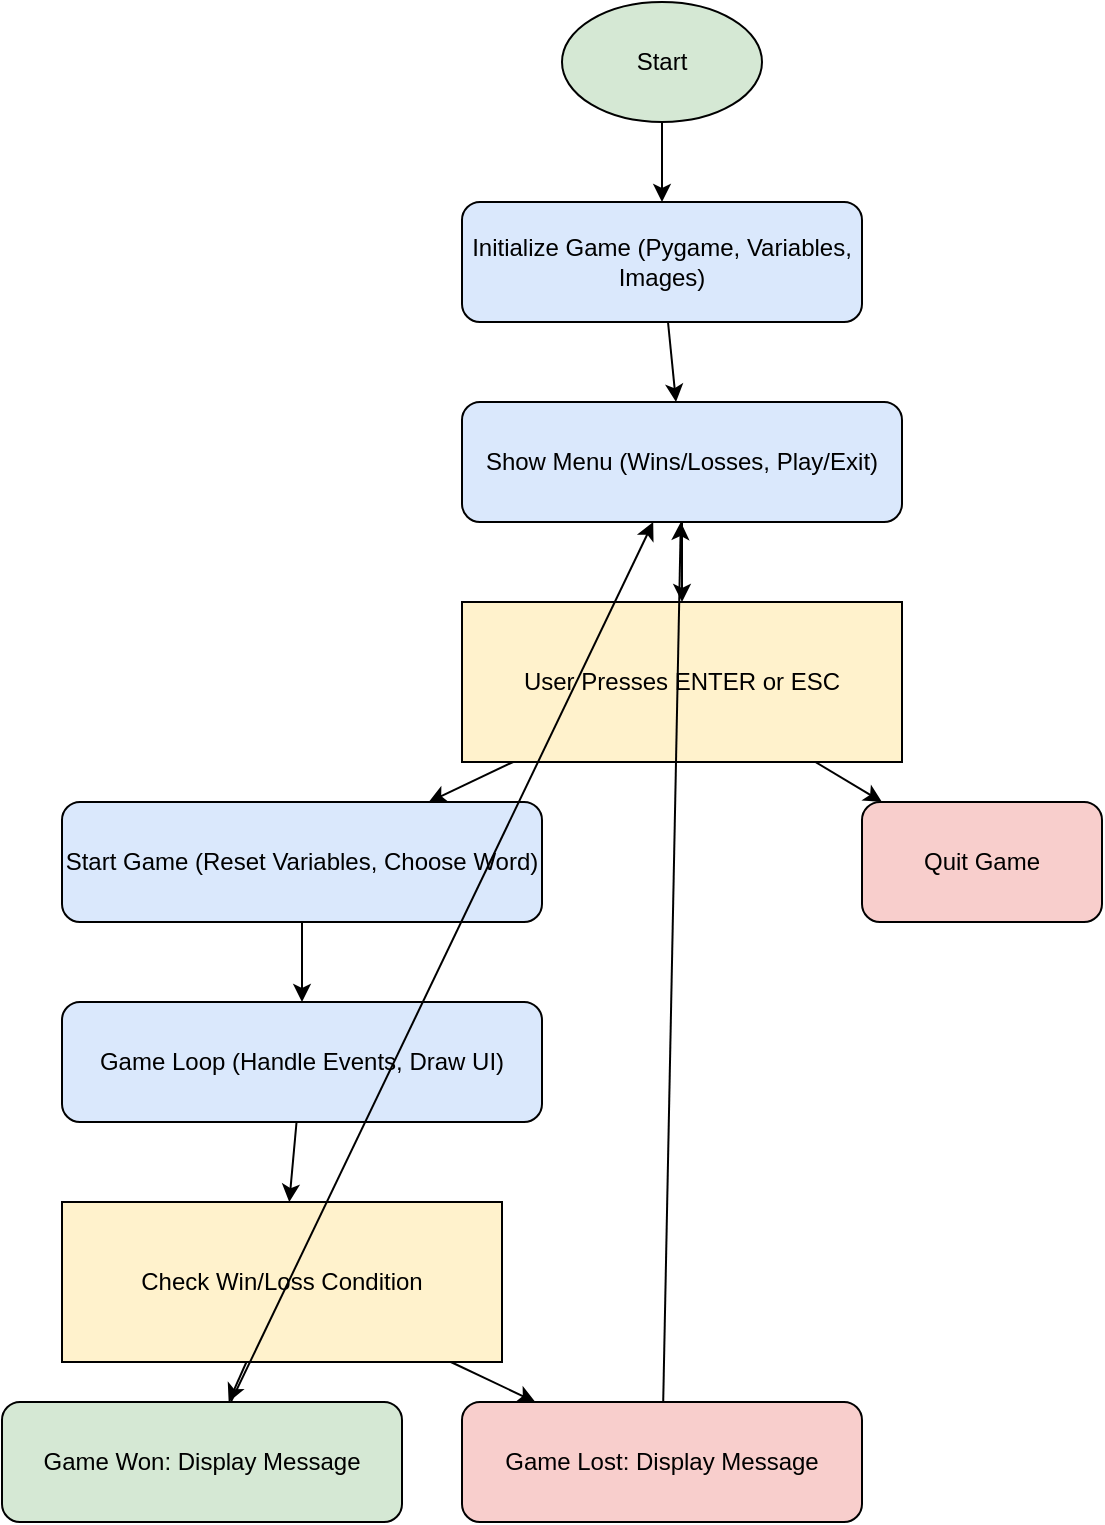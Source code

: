 <mxfile version="26.1.3">
  <diagram name="Page-1" id="2drveqVaCYFsPZIbBnoe">
    <mxGraphModel dx="1008" dy="592" grid="1" gridSize="10" guides="1" tooltips="1" connect="1" arrows="1" fold="1" page="1" pageScale="1" pageWidth="827" pageHeight="1169" math="0" shadow="0">
      <root>
        <mxCell id="0" />
        <mxCell id="1" parent="0" />
        <mxCell id="XMw2iKxmzKlChdTO9MXU-1" value="Start" style="ellipse;whiteSpace=wrap;fillColor=#D5E8D4" vertex="1" parent="1">
          <mxGeometry x="300" y="50" width="100" height="60" as="geometry" />
        </mxCell>
        <mxCell id="XMw2iKxmzKlChdTO9MXU-2" value="Initialize Game (Pygame, Variables, Images)" style="rounded=1;whiteSpace=wrap;fillColor=#DAE8FC" vertex="1" parent="1">
          <mxGeometry x="250" y="150" width="200" height="60" as="geometry" />
        </mxCell>
        <mxCell id="XMw2iKxmzKlChdTO9MXU-3" edge="1" parent="1" source="XMw2iKxmzKlChdTO9MXU-1" target="XMw2iKxmzKlChdTO9MXU-2">
          <mxGeometry relative="1" as="geometry" />
        </mxCell>
        <mxCell id="XMw2iKxmzKlChdTO9MXU-4" value="Show Menu (Wins/Losses, Play/Exit)" style="rounded=1;whiteSpace=wrap;fillColor=#DAE8FC" vertex="1" parent="1">
          <mxGeometry x="250" y="250" width="220" height="60" as="geometry" />
        </mxCell>
        <mxCell id="XMw2iKxmzKlChdTO9MXU-5" edge="1" parent="1" source="XMw2iKxmzKlChdTO9MXU-2" target="XMw2iKxmzKlChdTO9MXU-4">
          <mxGeometry relative="1" as="geometry" />
        </mxCell>
        <mxCell id="XMw2iKxmzKlChdTO9MXU-6" value="User Presses ENTER or ESC" style="diamond;whiteSpace=wrap;fillColor=#FFF2CC" vertex="1" parent="1">
          <mxGeometry x="250" y="350" width="220" height="80" as="geometry" />
        </mxCell>
        <mxCell id="XMw2iKxmzKlChdTO9MXU-7" edge="1" parent="1" source="XMw2iKxmzKlChdTO9MXU-4" target="XMw2iKxmzKlChdTO9MXU-6">
          <mxGeometry relative="1" as="geometry" />
        </mxCell>
        <mxCell id="XMw2iKxmzKlChdTO9MXU-8" value="Start Game (Reset Variables, Choose Word)" style="rounded=1;whiteSpace=wrap;fillColor=#DAE8FC" vertex="1" parent="1">
          <mxGeometry x="50" y="450" width="240" height="60" as="geometry" />
        </mxCell>
        <mxCell id="XMw2iKxmzKlChdTO9MXU-9" edge="1" parent="1" source="XMw2iKxmzKlChdTO9MXU-6" target="XMw2iKxmzKlChdTO9MXU-8">
          <mxGeometry relative="1" as="geometry" />
        </mxCell>
        <mxCell id="XMw2iKxmzKlChdTO9MXU-10" value="Quit Game" style="rounded=1;whiteSpace=wrap;fillColor=#F8CECC" vertex="1" parent="1">
          <mxGeometry x="450" y="450" width="120" height="60" as="geometry" />
        </mxCell>
        <mxCell id="XMw2iKxmzKlChdTO9MXU-11" edge="1" parent="1" source="XMw2iKxmzKlChdTO9MXU-6" target="XMw2iKxmzKlChdTO9MXU-10">
          <mxGeometry relative="1" as="geometry" />
        </mxCell>
        <mxCell id="XMw2iKxmzKlChdTO9MXU-12" value="Game Loop (Handle Events, Draw UI)" style="rounded=1;whiteSpace=wrap;fillColor=#DAE8FC" vertex="1" parent="1">
          <mxGeometry x="50" y="550" width="240" height="60" as="geometry" />
        </mxCell>
        <mxCell id="XMw2iKxmzKlChdTO9MXU-13" edge="1" parent="1" source="XMw2iKxmzKlChdTO9MXU-8" target="XMw2iKxmzKlChdTO9MXU-12">
          <mxGeometry relative="1" as="geometry" />
        </mxCell>
        <mxCell id="XMw2iKxmzKlChdTO9MXU-14" value="Check Win/Loss Condition" style="diamond;whiteSpace=wrap;fillColor=#FFF2CC" vertex="1" parent="1">
          <mxGeometry x="50" y="650" width="220" height="80" as="geometry" />
        </mxCell>
        <mxCell id="XMw2iKxmzKlChdTO9MXU-15" edge="1" parent="1" source="XMw2iKxmzKlChdTO9MXU-12" target="XMw2iKxmzKlChdTO9MXU-14">
          <mxGeometry relative="1" as="geometry" />
        </mxCell>
        <mxCell id="XMw2iKxmzKlChdTO9MXU-16" value="Game Won: Display Message" style="rounded=1;whiteSpace=wrap;fillColor=#D5E8D4" vertex="1" parent="1">
          <mxGeometry x="20" y="750" width="200" height="60" as="geometry" />
        </mxCell>
        <mxCell id="XMw2iKxmzKlChdTO9MXU-17" edge="1" parent="1" source="XMw2iKxmzKlChdTO9MXU-14" target="XMw2iKxmzKlChdTO9MXU-16">
          <mxGeometry relative="1" as="geometry" />
        </mxCell>
        <mxCell id="XMw2iKxmzKlChdTO9MXU-18" value="Game Lost: Display Message" style="rounded=1;whiteSpace=wrap;fillColor=#F8CECC" vertex="1" parent="1">
          <mxGeometry x="250" y="750" width="200" height="60" as="geometry" />
        </mxCell>
        <mxCell id="XMw2iKxmzKlChdTO9MXU-19" edge="1" parent="1" source="XMw2iKxmzKlChdTO9MXU-14" target="XMw2iKxmzKlChdTO9MXU-18">
          <mxGeometry relative="1" as="geometry" />
        </mxCell>
        <mxCell id="XMw2iKxmzKlChdTO9MXU-20" edge="1" parent="1" source="XMw2iKxmzKlChdTO9MXU-16" target="XMw2iKxmzKlChdTO9MXU-4">
          <mxGeometry relative="1" as="geometry" />
        </mxCell>
        <mxCell id="XMw2iKxmzKlChdTO9MXU-21" edge="1" parent="1" source="XMw2iKxmzKlChdTO9MXU-18" target="XMw2iKxmzKlChdTO9MXU-4">
          <mxGeometry relative="1" as="geometry" />
        </mxCell>
      </root>
    </mxGraphModel>
  </diagram>
</mxfile>
